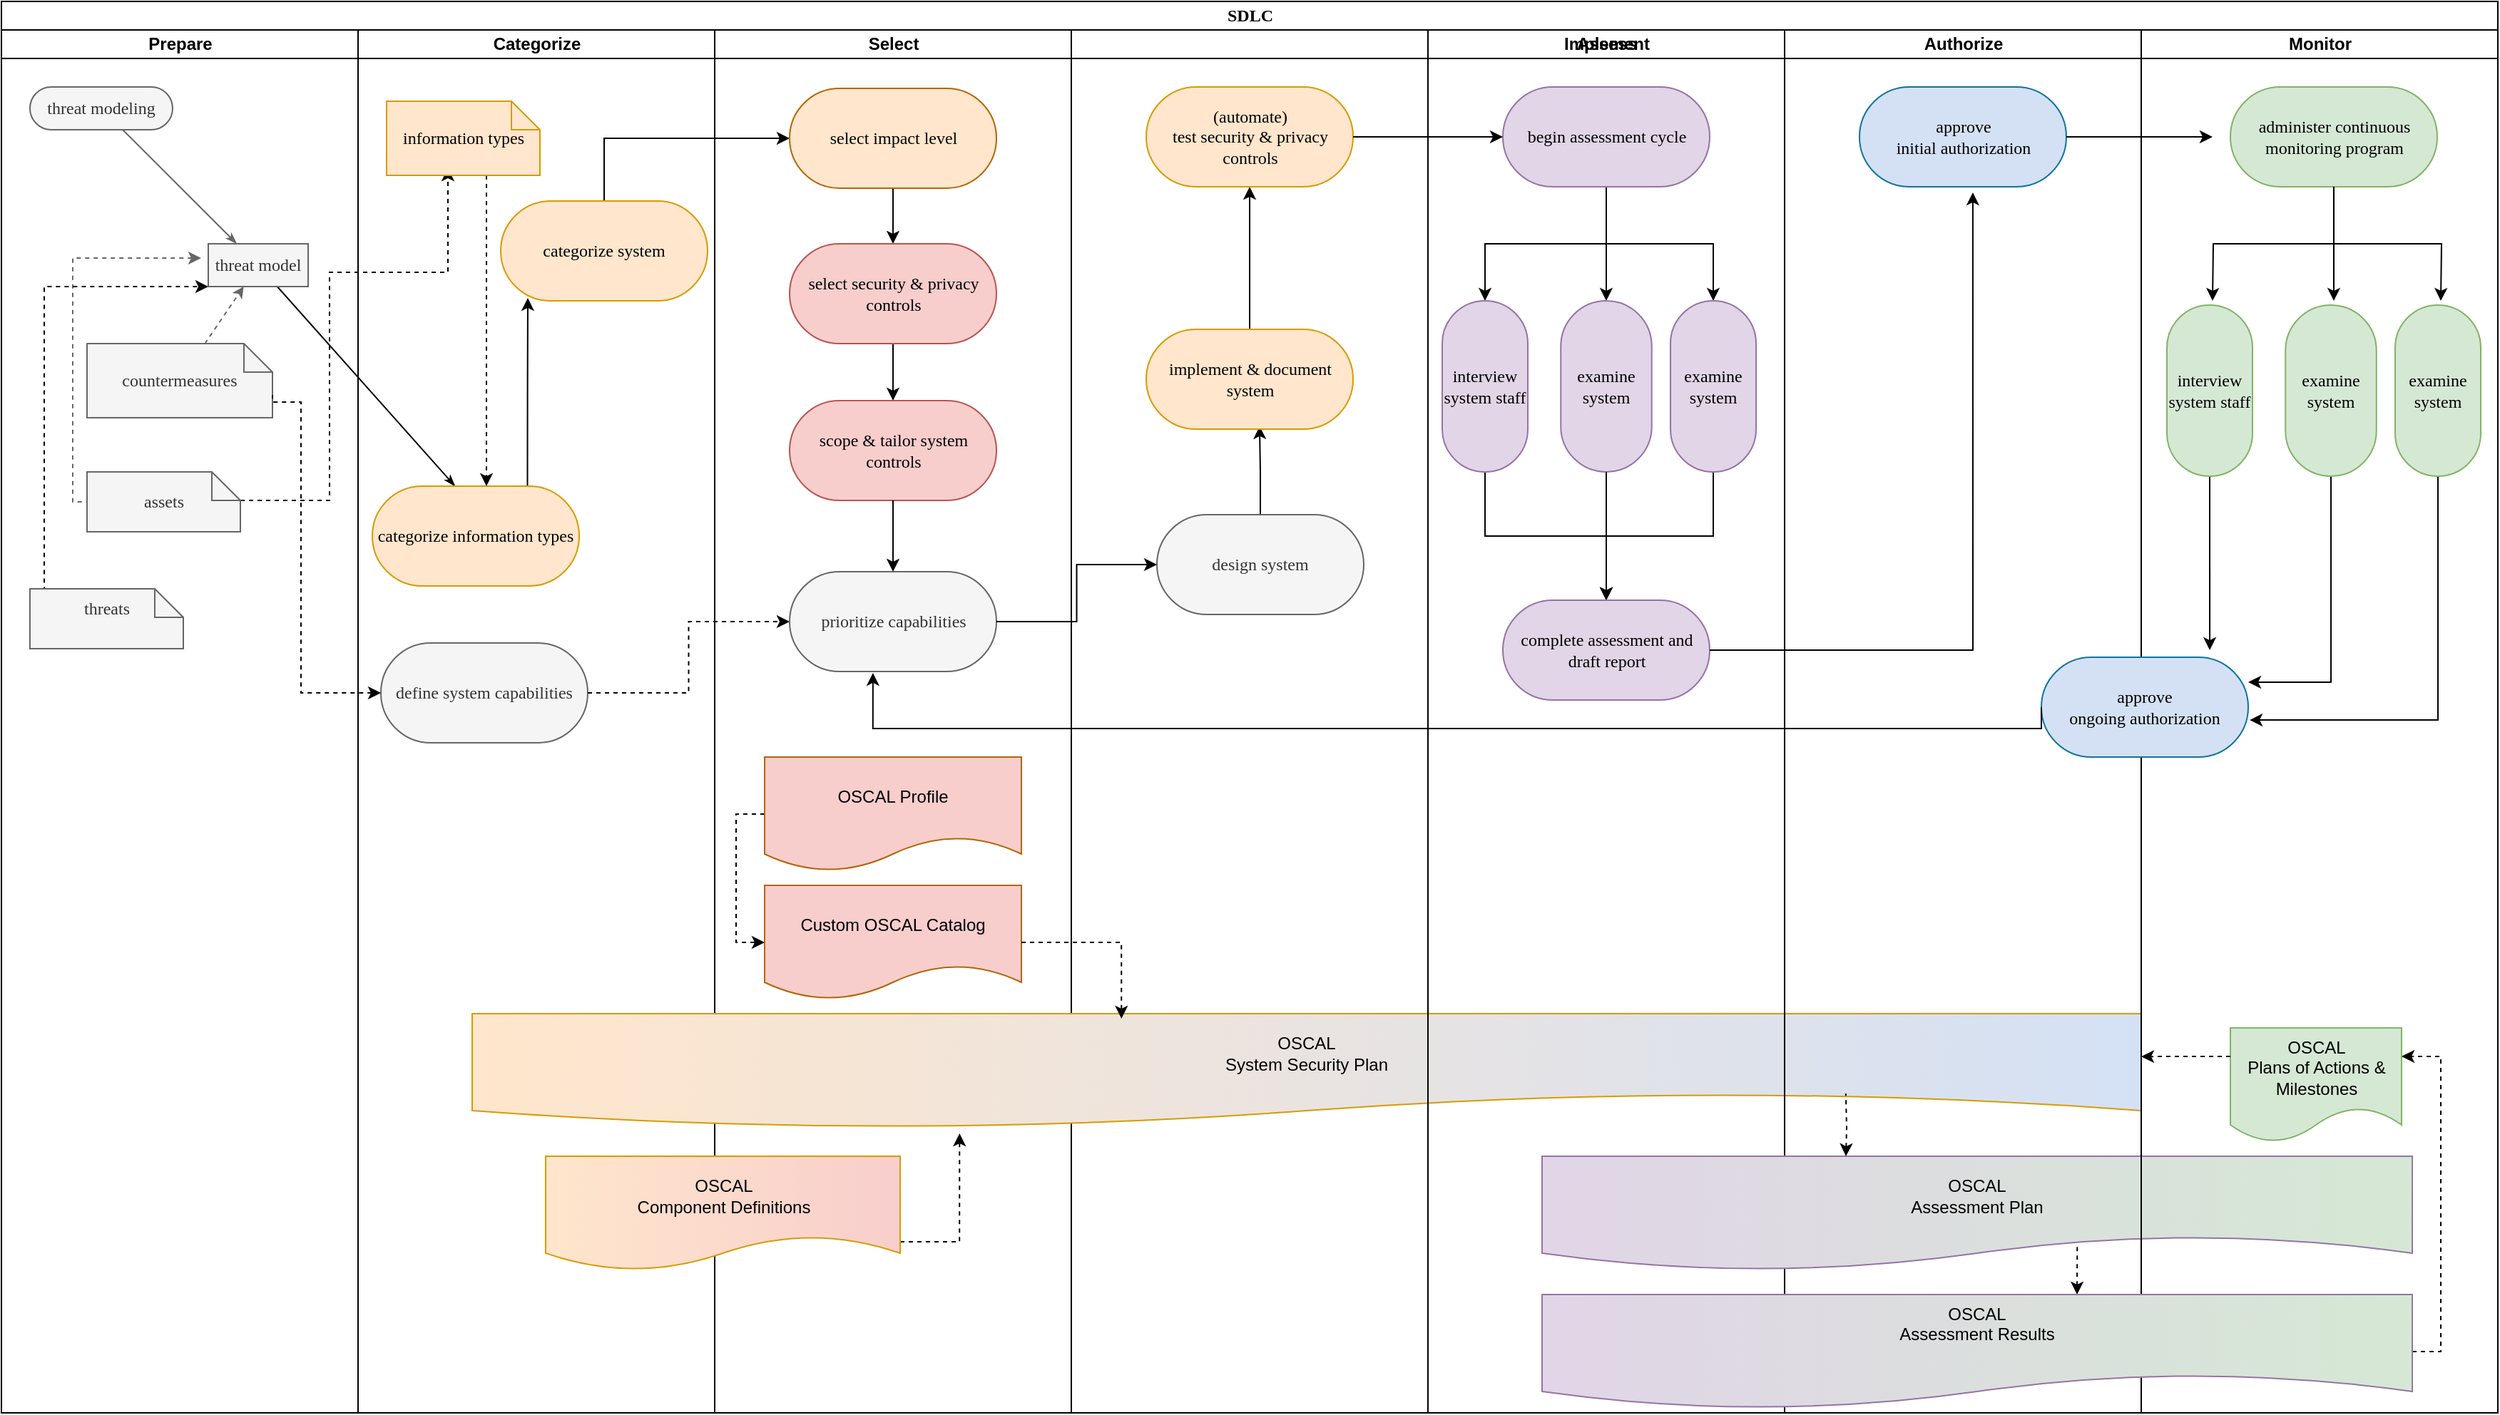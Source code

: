 <mxfile version="16.5.6" type="github">
  <diagram name="Page-1" id="0783ab3e-0a74-02c8-0abd-f7b4e66b4bec">
    <mxGraphModel dx="986" dy="498" grid="1" gridSize="10" guides="1" tooltips="1" connect="1" arrows="1" fold="1" page="1" pageScale="1" pageWidth="850" pageHeight="1100" background="none" math="0" shadow="0">
      <root>
        <mxCell id="0" />
        <mxCell id="1" parent="0" />
        <mxCell id="1c1d494c118603dd-1" value="SDLC" style="swimlane;html=1;childLayout=stackLayout;startSize=20;rounded=0;shadow=0;comic=0;labelBackgroundColor=none;strokeWidth=1;fontFamily=Verdana;fontSize=12;align=center;fillColor=none;direction=east;" parent="1" vertex="1">
          <mxGeometry x="40" y="20" width="1750" height="990" as="geometry" />
        </mxCell>
        <mxCell id="1c1d494c118603dd-35" style="edgeStyle=none;rounded=0;html=1;labelBackgroundColor=none;startArrow=none;startFill=0;startSize=5;endArrow=classicThin;endFill=1;endSize=5;jettySize=auto;orthogonalLoop=1;strokeWidth=1;fontFamily=Verdana;fontSize=12;entryX=0.4;entryY=0;entryDx=0;entryDy=0;entryPerimeter=0;" parent="1c1d494c118603dd-1" source="1c1d494c118603dd-10" target="jGLkCVWI29NbfTgAQsgJ-3" edge="1">
          <mxGeometry relative="1" as="geometry">
            <mxPoint x="310" y="310" as="targetPoint" />
          </mxGeometry>
        </mxCell>
        <mxCell id="jGLkCVWI29NbfTgAQsgJ-5" style="edgeStyle=orthogonalEdgeStyle;rounded=0;orthogonalLoop=1;jettySize=auto;html=1;exitX=0;exitY=0;exitDx=107.5;exitDy=20;exitPerimeter=0;entryX=0.4;entryY=0.905;entryDx=0;entryDy=0;entryPerimeter=0;dashed=1;" parent="1c1d494c118603dd-1" source="jGLkCVWI29NbfTgAQsgJ-1" target="jGLkCVWI29NbfTgAQsgJ-4" edge="1">
          <mxGeometry relative="1" as="geometry">
            <Array as="points">
              <mxPoint x="230" y="350" />
              <mxPoint x="230" y="190" />
              <mxPoint x="313" y="190" />
            </Array>
          </mxGeometry>
        </mxCell>
        <mxCell id="jGLkCVWI29NbfTgAQsgJ-15" style="edgeStyle=orthogonalEdgeStyle;rounded=0;orthogonalLoop=1;jettySize=auto;html=1;exitX=0.5;exitY=0;exitDx=0;exitDy=0;entryX=0;entryY=0.5;entryDx=0;entryDy=0;startArrow=none;startFill=0;endArrow=classic;endFill=1;" parent="1c1d494c118603dd-1" source="jGLkCVWI29NbfTgAQsgJ-10" target="jGLkCVWI29NbfTgAQsgJ-14" edge="1">
          <mxGeometry relative="1" as="geometry" />
        </mxCell>
        <mxCell id="1c1d494c118603dd-2" value="Prepare" style="swimlane;html=1;startSize=20;fillColor=none;labelBackgroundColor=default;" parent="1c1d494c118603dd-1" vertex="1">
          <mxGeometry y="20" width="250" height="970" as="geometry" />
        </mxCell>
        <mxCell id="1c1d494c118603dd-34" style="edgeStyle=none;rounded=0;html=1;labelBackgroundColor=none;startArrow=none;startFill=0;startSize=5;endArrow=classicThin;endFill=1;endSize=5;jettySize=auto;orthogonalLoop=1;strokeWidth=1;fontFamily=Verdana;fontSize=12;fillColor=#f5f5f5;strokeColor=#666666;" parent="1c1d494c118603dd-2" source="1c1d494c118603dd-6" target="1c1d494c118603dd-10" edge="1">
          <mxGeometry relative="1" as="geometry" />
        </mxCell>
        <mxCell id="jGLkCVWI29NbfTgAQsgJ-2" style="edgeStyle=orthogonalEdgeStyle;rounded=0;orthogonalLoop=1;jettySize=auto;html=1;entryX=0;entryY=0.5;entryDx=0;entryDy=0;entryPerimeter=0;dashed=1;startArrow=classic;startFill=1;endArrow=none;endFill=0;fillColor=#f5f5f5;strokeColor=#666666;" parent="1c1d494c118603dd-2" target="jGLkCVWI29NbfTgAQsgJ-1" edge="1">
          <mxGeometry relative="1" as="geometry">
            <mxPoint x="140" y="160" as="sourcePoint" />
            <Array as="points">
              <mxPoint x="50" y="160" />
              <mxPoint x="50" y="331" />
            </Array>
          </mxGeometry>
        </mxCell>
        <mxCell id="1c1d494c118603dd-6" value="threat modeling" style="rounded=1;whiteSpace=wrap;html=1;shadow=0;comic=0;labelBackgroundColor=none;strokeWidth=1;fontFamily=Verdana;fontSize=12;align=center;arcSize=50;fillColor=#f5f5f5;fontColor=#333333;strokeColor=#666666;" parent="1c1d494c118603dd-2" vertex="1">
          <mxGeometry x="20" y="40" width="100" height="30" as="geometry" />
        </mxCell>
        <mxCell id="1c1d494c118603dd-10" value="threat model" style="rounded=0;whiteSpace=wrap;html=1;shadow=0;comic=0;labelBackgroundColor=none;strokeWidth=1;fontFamily=Verdana;fontSize=12;align=center;arcSize=50;fillColor=#f5f5f5;fontColor=#333333;strokeColor=#666666;" parent="1c1d494c118603dd-2" vertex="1">
          <mxGeometry x="145" y="150" width="70" height="30" as="geometry" />
        </mxCell>
        <mxCell id="1c1d494c118603dd-47" style="edgeStyle=none;rounded=0;html=1;dashed=1;labelBackgroundColor=none;startArrow=none;startFill=0;startSize=5;endArrow=classic;endFill=1;endSize=5;jettySize=auto;orthogonalLoop=1;strokeWidth=1;fontFamily=Verdana;fontSize=12;fillColor=#f5f5f5;strokeColor=#666666;" parent="1c1d494c118603dd-2" source="1c1d494c118603dd-21" target="1c1d494c118603dd-10" edge="1">
          <mxGeometry relative="1" as="geometry" />
        </mxCell>
        <mxCell id="1c1d494c118603dd-21" value="countermeasures" style="shape=note;whiteSpace=wrap;html=1;rounded=0;shadow=0;comic=0;labelBackgroundColor=none;strokeWidth=1;fontFamily=Verdana;fontSize=12;align=center;size=20;fillColor=#f5f5f5;fontColor=#333333;strokeColor=#666666;" parent="1c1d494c118603dd-2" vertex="1">
          <mxGeometry x="60" y="220" width="130" height="52" as="geometry" />
        </mxCell>
        <mxCell id="jGLkCVWI29NbfTgAQsgJ-123" style="edgeStyle=orthogonalEdgeStyle;rounded=0;orthogonalLoop=1;jettySize=auto;html=1;exitX=0;exitY=0;exitDx=43.75;exitDy=0;exitPerimeter=0;entryX=0;entryY=1;entryDx=0;entryDy=0;startArrow=none;startFill=0;endArrow=classic;endFill=1;dashed=1;" parent="1c1d494c118603dd-2" source="kagWY_kP_bPSUyUD9OyW-99" target="1c1d494c118603dd-10" edge="1">
          <mxGeometry relative="1" as="geometry">
            <Array as="points">
              <mxPoint x="64" y="400" />
              <mxPoint x="30" y="400" />
              <mxPoint x="30" y="180" />
            </Array>
          </mxGeometry>
        </mxCell>
        <mxCell id="kagWY_kP_bPSUyUD9OyW-99" value="&lt;div&gt;threats&lt;/div&gt;&lt;div&gt;&lt;br&gt;&lt;/div&gt;" style="shape=note;whiteSpace=wrap;html=1;rounded=0;shadow=0;comic=0;labelBackgroundColor=none;strokeWidth=1;fontFamily=Verdana;fontSize=12;align=center;size=20;fillColor=#f5f5f5;fontColor=#333333;strokeColor=#666666;" parent="1c1d494c118603dd-2" vertex="1">
          <mxGeometry x="20" y="392" width="107.5" height="42" as="geometry" />
        </mxCell>
        <mxCell id="jGLkCVWI29NbfTgAQsgJ-1" value="assets" style="shape=note;whiteSpace=wrap;html=1;rounded=0;shadow=0;comic=0;labelBackgroundColor=none;strokeWidth=1;fontFamily=Verdana;fontSize=12;align=center;size=20;fillColor=#f5f5f5;fontColor=#333333;strokeColor=#666666;" parent="1c1d494c118603dd-2" vertex="1">
          <mxGeometry x="60" y="310" width="107.5" height="42" as="geometry" />
        </mxCell>
        <mxCell id="1c1d494c118603dd-3" value="Categorize" style="swimlane;html=1;startSize=20;fillColor=none;" parent="1c1d494c118603dd-1" vertex="1">
          <mxGeometry x="250" y="20" width="250" height="970" as="geometry" />
        </mxCell>
        <mxCell id="jGLkCVWI29NbfTgAQsgJ-11" style="edgeStyle=orthogonalEdgeStyle;rounded=0;orthogonalLoop=1;jettySize=auto;html=1;exitX=0.75;exitY=0;exitDx=0;exitDy=0;entryX=0.131;entryY=0.971;entryDx=0;entryDy=0;entryPerimeter=0;" parent="1c1d494c118603dd-3" source="jGLkCVWI29NbfTgAQsgJ-3" target="jGLkCVWI29NbfTgAQsgJ-10" edge="1">
          <mxGeometry relative="1" as="geometry" />
        </mxCell>
        <mxCell id="jGLkCVWI29NbfTgAQsgJ-3" value="categorize information types" style="rounded=1;whiteSpace=wrap;html=1;shadow=0;comic=0;labelBackgroundColor=none;strokeWidth=1;fontFamily=Verdana;fontSize=12;align=center;arcSize=50;fillColor=#FFE6CC;strokeColor=#d79b00;" parent="1c1d494c118603dd-3" vertex="1">
          <mxGeometry x="10" y="320" width="145" height="70" as="geometry" />
        </mxCell>
        <mxCell id="jGLkCVWI29NbfTgAQsgJ-9" style="edgeStyle=orthogonalEdgeStyle;rounded=0;orthogonalLoop=1;jettySize=auto;html=1;dashed=1;" parent="1c1d494c118603dd-3" source="jGLkCVWI29NbfTgAQsgJ-4" edge="1">
          <mxGeometry relative="1" as="geometry">
            <mxPoint x="90" y="320" as="targetPoint" />
            <Array as="points">
              <mxPoint x="90" y="200" />
              <mxPoint x="90" y="200" />
            </Array>
          </mxGeometry>
        </mxCell>
        <mxCell id="jGLkCVWI29NbfTgAQsgJ-4" value="information types" style="shape=note;whiteSpace=wrap;html=1;rounded=0;shadow=0;comic=0;labelBackgroundColor=none;strokeWidth=1;fontFamily=Verdana;fontSize=12;align=center;size=20;fillColor=#FFE6CC;strokeColor=#d79b00;" parent="1c1d494c118603dd-3" vertex="1">
          <mxGeometry x="20" y="50" width="107.5" height="52" as="geometry" />
        </mxCell>
        <mxCell id="jGLkCVWI29NbfTgAQsgJ-10" value="categorize system" style="rounded=1;whiteSpace=wrap;html=1;shadow=0;comic=0;labelBackgroundColor=none;strokeWidth=1;fontFamily=Verdana;fontSize=12;align=center;arcSize=50;fillColor=#FFE6CC;strokeColor=#d79b00;" parent="1c1d494c118603dd-3" vertex="1">
          <mxGeometry x="100" y="120" width="145" height="70" as="geometry" />
        </mxCell>
        <mxCell id="jGLkCVWI29NbfTgAQsgJ-30" value="define system capabilities" style="rounded=1;whiteSpace=wrap;html=1;shadow=0;comic=0;labelBackgroundColor=none;strokeWidth=1;fontFamily=Verdana;fontSize=12;align=center;arcSize=50;fillColor=#f5f5f5;fontColor=#333333;strokeColor=#666666;" parent="1c1d494c118603dd-3" vertex="1">
          <mxGeometry x="16" y="430" width="145" height="70" as="geometry" />
        </mxCell>
        <mxCell id="jGLkCVWI29NbfTgAQsgJ-55" style="edgeStyle=orthogonalEdgeStyle;rounded=0;orthogonalLoop=1;jettySize=auto;html=1;exitX=1;exitY=0.5;exitDx=0;exitDy=0;entryX=0;entryY=0.5;entryDx=0;entryDy=0;startArrow=none;startFill=0;endArrow=classic;endFill=1;dashed=1;" parent="1c1d494c118603dd-1" source="jGLkCVWI29NbfTgAQsgJ-30" target="jGLkCVWI29NbfTgAQsgJ-52" edge="1">
          <mxGeometry relative="1" as="geometry" />
        </mxCell>
        <mxCell id="jGLkCVWI29NbfTgAQsgJ-31" style="edgeStyle=orthogonalEdgeStyle;rounded=0;orthogonalLoop=1;jettySize=auto;html=1;exitX=0;exitY=0.5;exitDx=0;exitDy=0;entryX=0;entryY=0;entryDx=130;entryDy=36;startArrow=classic;startFill=1;endArrow=none;endFill=0;dashed=1;entryPerimeter=0;" parent="1c1d494c118603dd-1" source="jGLkCVWI29NbfTgAQsgJ-30" target="1c1d494c118603dd-21" edge="1">
          <mxGeometry relative="1" as="geometry">
            <Array as="points">
              <mxPoint x="210" y="485" />
              <mxPoint x="210" y="281" />
              <mxPoint x="190" y="281" />
            </Array>
          </mxGeometry>
        </mxCell>
        <mxCell id="1c1d494c118603dd-4" value="Select" style="swimlane;html=1;startSize=20;fillColor=none;" parent="1c1d494c118603dd-1" vertex="1">
          <mxGeometry x="500" y="20" width="250" height="970" as="geometry" />
        </mxCell>
        <mxCell id="jGLkCVWI29NbfTgAQsgJ-17" style="edgeStyle=orthogonalEdgeStyle;rounded=0;orthogonalLoop=1;jettySize=auto;html=1;entryX=0.5;entryY=0;entryDx=0;entryDy=0;startArrow=none;startFill=0;endArrow=classic;endFill=1;" parent="1c1d494c118603dd-4" source="jGLkCVWI29NbfTgAQsgJ-14" target="jGLkCVWI29NbfTgAQsgJ-16" edge="1">
          <mxGeometry relative="1" as="geometry" />
        </mxCell>
        <mxCell id="jGLkCVWI29NbfTgAQsgJ-14" value="select impact level" style="rounded=1;whiteSpace=wrap;html=1;shadow=0;comic=0;labelBackgroundColor=none;strokeWidth=1;fontFamily=Verdana;fontSize=12;align=center;arcSize=50;fillColor=#FFE6CC;strokeColor=#b46504;" parent="1c1d494c118603dd-4" vertex="1">
          <mxGeometry x="52.5" y="41" width="145" height="70" as="geometry" />
        </mxCell>
        <mxCell id="jGLkCVWI29NbfTgAQsgJ-56" style="edgeStyle=orthogonalEdgeStyle;rounded=0;orthogonalLoop=1;jettySize=auto;html=1;exitX=0.5;exitY=1;exitDx=0;exitDy=0;entryX=0.5;entryY=0;entryDx=0;entryDy=0;startArrow=none;startFill=0;endArrow=classic;endFill=1;" parent="1c1d494c118603dd-4" source="jGLkCVWI29NbfTgAQsgJ-16" target="jGLkCVWI29NbfTgAQsgJ-51" edge="1">
          <mxGeometry relative="1" as="geometry" />
        </mxCell>
        <mxCell id="jGLkCVWI29NbfTgAQsgJ-16" value="select security &amp;amp; privacy controls" style="rounded=1;whiteSpace=wrap;html=1;shadow=0;comic=0;labelBackgroundColor=none;strokeWidth=1;fontFamily=Verdana;fontSize=12;align=center;arcSize=50;fillColor=#f8cecc;strokeColor=#b85450;" parent="1c1d494c118603dd-4" vertex="1">
          <mxGeometry x="52.5" y="150" width="145" height="70" as="geometry" />
        </mxCell>
        <mxCell id="jGLkCVWI29NbfTgAQsgJ-51" value="scope &amp;amp; tailor system controls" style="rounded=1;whiteSpace=wrap;html=1;shadow=0;comic=0;labelBackgroundColor=none;strokeWidth=1;fontFamily=Verdana;fontSize=12;align=center;arcSize=50;fillColor=#f8cecc;strokeColor=#b85450;" parent="1c1d494c118603dd-4" vertex="1">
          <mxGeometry x="52.5" y="260" width="145" height="70" as="geometry" />
        </mxCell>
        <mxCell id="jGLkCVWI29NbfTgAQsgJ-52" value="prioritize capabilities" style="rounded=1;whiteSpace=wrap;html=1;shadow=0;comic=0;labelBackgroundColor=none;strokeWidth=1;fontFamily=Verdana;fontSize=12;align=center;arcSize=50;fillColor=#f5f5f5;fontColor=#333333;strokeColor=#666666;" parent="1c1d494c118603dd-4" vertex="1">
          <mxGeometry x="52.5" y="380" width="145" height="70" as="geometry" />
        </mxCell>
        <mxCell id="jGLkCVWI29NbfTgAQsgJ-57" style="edgeStyle=orthogonalEdgeStyle;rounded=0;orthogonalLoop=1;jettySize=auto;html=1;startArrow=none;startFill=0;endArrow=classic;endFill=1;entryX=0.5;entryY=0;entryDx=0;entryDy=0;" parent="1c1d494c118603dd-4" source="jGLkCVWI29NbfTgAQsgJ-51" target="jGLkCVWI29NbfTgAQsgJ-52" edge="1">
          <mxGeometry relative="1" as="geometry">
            <mxPoint x="125" y="420" as="targetPoint" />
          </mxGeometry>
        </mxCell>
        <mxCell id="DRPRnmacGMGVBMYG5AFf-6" style="edgeStyle=orthogonalEdgeStyle;rounded=0;orthogonalLoop=1;jettySize=auto;html=1;exitX=0;exitY=0.5;exitDx=0;exitDy=0;entryX=0;entryY=0.5;entryDx=0;entryDy=0;dashed=1;startArrow=none;startFill=0;endArrow=classic;endFill=1;" edge="1" parent="1c1d494c118603dd-4" source="jGLkCVWI29NbfTgAQsgJ-34" target="-I-ueBFiIiKekDUDnQmG-21">
          <mxGeometry relative="1" as="geometry" />
        </mxCell>
        <mxCell id="jGLkCVWI29NbfTgAQsgJ-34" value="OSCAL Profile" style="shape=document;whiteSpace=wrap;html=1;boundedLbl=1;fillColor=#F8CECC;strokeColor=#b46504;gradientColor=none;gradientDirection=east;" parent="1c1d494c118603dd-4" vertex="1">
          <mxGeometry x="35" y="510" width="180" height="80" as="geometry" />
        </mxCell>
        <mxCell id="-I-ueBFiIiKekDUDnQmG-21" value="Custom OSCAL Catalog" style="shape=document;whiteSpace=wrap;html=1;boundedLbl=1;fillColor=#F8CECC;strokeColor=#b46504;gradientColor=none;gradientDirection=east;" parent="1c1d494c118603dd-4" vertex="1">
          <mxGeometry x="35" y="600" width="180" height="80" as="geometry" />
        </mxCell>
        <mxCell id="kagWY_kP_bPSUyUD9OyW-2" value="Implement" style="swimlane;html=1;startSize=20;fillColor=none;" parent="1" vertex="1">
          <mxGeometry x="790" y="40" width="750" height="970" as="geometry" />
        </mxCell>
        <mxCell id="jGLkCVWI29NbfTgAQsgJ-72" style="edgeStyle=orthogonalEdgeStyle;rounded=0;orthogonalLoop=1;jettySize=auto;html=1;entryX=0.548;entryY=0.971;entryDx=0;entryDy=0;entryPerimeter=0;startArrow=none;startFill=0;endArrow=classic;endFill=1;" parent="kagWY_kP_bPSUyUD9OyW-2" source="jGLkCVWI29NbfTgAQsgJ-67" target="jGLkCVWI29NbfTgAQsgJ-69" edge="1">
          <mxGeometry relative="1" as="geometry" />
        </mxCell>
        <mxCell id="jGLkCVWI29NbfTgAQsgJ-67" value="&lt;div&gt;design system&lt;/div&gt;" style="rounded=1;whiteSpace=wrap;html=1;shadow=0;comic=0;labelBackgroundColor=none;strokeWidth=1;fontFamily=Verdana;fontSize=12;align=center;arcSize=50;fillColor=#f5f5f5;fontColor=#333333;strokeColor=#666666;" parent="kagWY_kP_bPSUyUD9OyW-2" vertex="1">
          <mxGeometry x="60" y="340" width="145" height="70" as="geometry" />
        </mxCell>
        <mxCell id="jGLkCVWI29NbfTgAQsgJ-73" style="edgeStyle=orthogonalEdgeStyle;rounded=0;orthogonalLoop=1;jettySize=auto;html=1;startArrow=none;startFill=0;endArrow=classic;endFill=1;" parent="kagWY_kP_bPSUyUD9OyW-2" source="jGLkCVWI29NbfTgAQsgJ-69" target="jGLkCVWI29NbfTgAQsgJ-70" edge="1">
          <mxGeometry relative="1" as="geometry" />
        </mxCell>
        <mxCell id="jGLkCVWI29NbfTgAQsgJ-69" value="implement &amp;amp; document system" style="rounded=1;whiteSpace=wrap;html=1;shadow=0;comic=0;labelBackgroundColor=none;strokeWidth=1;fontFamily=Verdana;fontSize=12;align=center;arcSize=50;fillColor=#FFE6CC;strokeColor=#d79b00;" parent="kagWY_kP_bPSUyUD9OyW-2" vertex="1">
          <mxGeometry x="52.5" y="210" width="145" height="70" as="geometry" />
        </mxCell>
        <mxCell id="jGLkCVWI29NbfTgAQsgJ-70" value="&lt;div&gt;(automate)&lt;/div&gt;&lt;div&gt;test security &amp;amp; privacy controls&lt;/div&gt;" style="rounded=1;whiteSpace=wrap;html=1;shadow=0;comic=0;labelBackgroundColor=none;strokeWidth=1;fontFamily=Verdana;fontSize=12;align=center;arcSize=50;fillColor=#FFE6CC;strokeColor=#d79b00;" parent="kagWY_kP_bPSUyUD9OyW-2" vertex="1">
          <mxGeometry x="52.5" y="40" width="145" height="70" as="geometry" />
        </mxCell>
        <mxCell id="jGLkCVWI29NbfTgAQsgJ-33" value="&lt;div&gt;OSCAL&lt;br&gt;&lt;/div&gt;&lt;div&gt;System Security Plan&lt;/div&gt;" style="shape=document;whiteSpace=wrap;html=1;boundedLbl=1;fillColor=#FFE6CC;strokeColor=#d79b00;gradientColor=#D4E1F5;gradientDirection=east;" parent="kagWY_kP_bPSUyUD9OyW-2" vertex="1">
          <mxGeometry x="-420" y="690" width="1170" height="80" as="geometry" />
        </mxCell>
        <mxCell id="kagWY_kP_bPSUyUD9OyW-31" value="Assess" style="swimlane;html=1;startSize=20;fillColor=none;" parent="1" vertex="1">
          <mxGeometry x="1040" y="40" width="250" height="970" as="geometry" />
        </mxCell>
        <mxCell id="kagWY_kP_bPSUyUD9OyW-32" style="edgeStyle=orthogonalEdgeStyle;rounded=0;html=1;labelBackgroundColor=none;startArrow=none;startFill=0;startSize=5;endArrow=classicThin;endFill=1;endSize=5;jettySize=auto;orthogonalLoop=1;strokeWidth=1;fontFamily=Verdana;fontSize=12" parent="kagWY_kP_bPSUyUD9OyW-31" edge="1">
          <mxGeometry relative="1" as="geometry">
            <mxPoint x="100" y="110" as="targetPoint" />
          </mxGeometry>
        </mxCell>
        <mxCell id="jGLkCVWI29NbfTgAQsgJ-88" style="edgeStyle=orthogonalEdgeStyle;rounded=0;orthogonalLoop=1;jettySize=auto;html=1;exitX=0.5;exitY=1;exitDx=0;exitDy=0;entryX=0.5;entryY=0;entryDx=0;entryDy=0;startArrow=none;startFill=0;endArrow=classic;endFill=1;" parent="kagWY_kP_bPSUyUD9OyW-31" source="jGLkCVWI29NbfTgAQsgJ-82" target="jGLkCVWI29NbfTgAQsgJ-84" edge="1">
          <mxGeometry relative="1" as="geometry" />
        </mxCell>
        <mxCell id="jGLkCVWI29NbfTgAQsgJ-89" style="edgeStyle=orthogonalEdgeStyle;rounded=0;orthogonalLoop=1;jettySize=auto;html=1;exitX=0.5;exitY=1;exitDx=0;exitDy=0;entryX=0.5;entryY=0;entryDx=0;entryDy=0;startArrow=none;startFill=0;endArrow=classic;endFill=1;" parent="kagWY_kP_bPSUyUD9OyW-31" source="jGLkCVWI29NbfTgAQsgJ-82" target="jGLkCVWI29NbfTgAQsgJ-85" edge="1">
          <mxGeometry relative="1" as="geometry" />
        </mxCell>
        <mxCell id="jGLkCVWI29NbfTgAQsgJ-90" style="edgeStyle=orthogonalEdgeStyle;rounded=0;orthogonalLoop=1;jettySize=auto;html=1;exitX=0.5;exitY=1;exitDx=0;exitDy=0;entryX=0.5;entryY=0;entryDx=0;entryDy=0;startArrow=none;startFill=0;endArrow=classic;endFill=1;" parent="kagWY_kP_bPSUyUD9OyW-31" source="jGLkCVWI29NbfTgAQsgJ-82" target="jGLkCVWI29NbfTgAQsgJ-86" edge="1">
          <mxGeometry relative="1" as="geometry" />
        </mxCell>
        <mxCell id="jGLkCVWI29NbfTgAQsgJ-82" value="begin assessment cycle" style="rounded=1;whiteSpace=wrap;html=1;shadow=0;comic=0;labelBackgroundColor=none;strokeWidth=1;fontFamily=Verdana;fontSize=12;align=center;arcSize=50;fillColor=#e1d5e7;strokeColor=#9673a6;" parent="kagWY_kP_bPSUyUD9OyW-31" vertex="1">
          <mxGeometry x="52.5" y="40" width="145" height="70" as="geometry" />
        </mxCell>
        <mxCell id="jGLkCVWI29NbfTgAQsgJ-91" style="edgeStyle=orthogonalEdgeStyle;rounded=0;orthogonalLoop=1;jettySize=auto;html=1;exitX=0.5;exitY=1;exitDx=0;exitDy=0;entryX=0.5;entryY=0;entryDx=0;entryDy=0;startArrow=none;startFill=0;endArrow=classic;endFill=1;" parent="kagWY_kP_bPSUyUD9OyW-31" source="jGLkCVWI29NbfTgAQsgJ-84" target="jGLkCVWI29NbfTgAQsgJ-87" edge="1">
          <mxGeometry relative="1" as="geometry" />
        </mxCell>
        <mxCell id="jGLkCVWI29NbfTgAQsgJ-84" value="interview system staff" style="rounded=1;whiteSpace=wrap;html=1;shadow=0;comic=0;labelBackgroundColor=none;strokeWidth=1;fontFamily=Verdana;fontSize=12;align=center;arcSize=50;fillColor=#e1d5e7;strokeColor=#9673a6;" parent="kagWY_kP_bPSUyUD9OyW-31" vertex="1">
          <mxGeometry x="10" y="190" width="60" height="120" as="geometry" />
        </mxCell>
        <mxCell id="jGLkCVWI29NbfTgAQsgJ-85" value="examine system" style="rounded=1;whiteSpace=wrap;html=1;shadow=0;comic=0;labelBackgroundColor=none;strokeWidth=1;fontFamily=Verdana;fontSize=12;align=center;arcSize=50;fillColor=#e1d5e7;strokeColor=#9673a6;" parent="kagWY_kP_bPSUyUD9OyW-31" vertex="1">
          <mxGeometry x="93.12" y="190" width="63.75" height="120" as="geometry" />
        </mxCell>
        <mxCell id="jGLkCVWI29NbfTgAQsgJ-93" style="edgeStyle=orthogonalEdgeStyle;rounded=0;orthogonalLoop=1;jettySize=auto;html=1;exitX=0.5;exitY=1;exitDx=0;exitDy=0;entryX=0.5;entryY=0;entryDx=0;entryDy=0;startArrow=none;startFill=0;endArrow=classic;endFill=1;" parent="kagWY_kP_bPSUyUD9OyW-31" source="jGLkCVWI29NbfTgAQsgJ-86" target="jGLkCVWI29NbfTgAQsgJ-87" edge="1">
          <mxGeometry relative="1" as="geometry" />
        </mxCell>
        <mxCell id="jGLkCVWI29NbfTgAQsgJ-86" value="examine system" style="rounded=1;whiteSpace=wrap;html=1;shadow=0;comic=0;labelBackgroundColor=none;strokeWidth=1;fontFamily=Verdana;fontSize=12;align=center;arcSize=50;fillColor=#e1d5e7;strokeColor=#9673a6;" parent="kagWY_kP_bPSUyUD9OyW-31" vertex="1">
          <mxGeometry x="170" y="190" width="60" height="120" as="geometry" />
        </mxCell>
        <mxCell id="jGLkCVWI29NbfTgAQsgJ-87" value="complete assessment and draft report" style="rounded=1;whiteSpace=wrap;html=1;shadow=0;comic=0;labelBackgroundColor=none;strokeWidth=1;fontFamily=Verdana;fontSize=12;align=center;arcSize=50;fillColor=#e1d5e7;strokeColor=#9673a6;" parent="kagWY_kP_bPSUyUD9OyW-31" vertex="1">
          <mxGeometry x="52.5" y="400" width="145" height="70" as="geometry" />
        </mxCell>
        <mxCell id="jGLkCVWI29NbfTgAQsgJ-92" style="edgeStyle=orthogonalEdgeStyle;rounded=0;orthogonalLoop=1;jettySize=auto;html=1;exitX=0.5;exitY=1;exitDx=0;exitDy=0;startArrow=none;startFill=0;endArrow=classic;endFill=1;entryX=0.5;entryY=0;entryDx=0;entryDy=0;" parent="kagWY_kP_bPSUyUD9OyW-31" source="jGLkCVWI29NbfTgAQsgJ-85" target="jGLkCVWI29NbfTgAQsgJ-87" edge="1">
          <mxGeometry relative="1" as="geometry">
            <mxPoint x="125" y="420" as="targetPoint" />
          </mxGeometry>
        </mxCell>
        <mxCell id="kagWY_kP_bPSUyUD9OyW-60" value="Authorize" style="swimlane;html=1;startSize=20;fillColor=none;" parent="1" vertex="1">
          <mxGeometry x="1290" y="40" width="250" height="970" as="geometry" />
        </mxCell>
        <mxCell id="jGLkCVWI29NbfTgAQsgJ-74" value="&lt;div&gt;approve&lt;/div&gt;&lt;div&gt;initial authorization&lt;/div&gt;" style="rounded=1;whiteSpace=wrap;html=1;shadow=0;comic=0;labelBackgroundColor=none;strokeWidth=1;fontFamily=Verdana;fontSize=12;align=center;arcSize=50;fillColor=#D4E1F5;strokeColor=#10739e;" parent="kagWY_kP_bPSUyUD9OyW-60" vertex="1">
          <mxGeometry x="52.5" y="40" width="145" height="70" as="geometry" />
        </mxCell>
        <mxCell id="jGLkCVWI29NbfTgAQsgJ-47" value="&lt;div&gt;OSCAL&lt;br&gt;Assessment Plan&lt;/div&gt;" style="shape=document;whiteSpace=wrap;html=1;boundedLbl=1;fillColor=#e1d5e7;strokeColor=#9673a6;gradientColor=#D5E8D4;gradientDirection=east;" parent="kagWY_kP_bPSUyUD9OyW-60" vertex="1">
          <mxGeometry x="-170" y="790" width="610" height="80" as="geometry" />
        </mxCell>
        <mxCell id="jGLkCVWI29NbfTgAQsgJ-68" style="edgeStyle=orthogonalEdgeStyle;rounded=0;orthogonalLoop=1;jettySize=auto;html=1;exitX=1;exitY=0.5;exitDx=0;exitDy=0;startArrow=none;startFill=0;endArrow=classic;endFill=1;" parent="1" source="jGLkCVWI29NbfTgAQsgJ-52" target="jGLkCVWI29NbfTgAQsgJ-67" edge="1">
          <mxGeometry relative="1" as="geometry" />
        </mxCell>
        <mxCell id="jGLkCVWI29NbfTgAQsgJ-76" value="Monitor" style="swimlane;html=1;startSize=20;fillColor=none;" parent="1" vertex="1">
          <mxGeometry x="1540" y="40" width="250" height="970" as="geometry" />
        </mxCell>
        <mxCell id="jGLkCVWI29NbfTgAQsgJ-96" value="administer continuous monitoring program" style="rounded=1;whiteSpace=wrap;html=1;shadow=0;comic=0;labelBackgroundColor=none;strokeWidth=1;fontFamily=Verdana;fontSize=12;align=center;arcSize=50;fillColor=#d5e8d4;strokeColor=#82b366;" parent="jGLkCVWI29NbfTgAQsgJ-76" vertex="1">
          <mxGeometry x="62.5" y="40" width="145" height="70" as="geometry" />
        </mxCell>
        <mxCell id="jGLkCVWI29NbfTgAQsgJ-75" value="&lt;div&gt;approve&lt;/div&gt;&lt;div&gt;ongoing authorization&lt;/div&gt;" style="rounded=1;whiteSpace=wrap;html=1;shadow=0;comic=0;labelBackgroundColor=none;strokeWidth=1;fontFamily=Verdana;fontSize=12;align=center;arcSize=50;fillColor=#D4E1F5;strokeColor=#10739e;" parent="jGLkCVWI29NbfTgAQsgJ-76" vertex="1">
          <mxGeometry x="-70" y="440" width="145" height="70" as="geometry" />
        </mxCell>
        <mxCell id="jGLkCVWI29NbfTgAQsgJ-81" value="OSCAL&lt;br&gt;Plans of Actions &amp;amp; Milestones" style="shape=document;whiteSpace=wrap;html=1;boundedLbl=1;fillColor=#d5e8d4;strokeColor=#82b366;" parent="jGLkCVWI29NbfTgAQsgJ-76" vertex="1">
          <mxGeometry x="62.5" y="700" width="120" height="80" as="geometry" />
        </mxCell>
        <mxCell id="jGLkCVWI29NbfTgAQsgJ-94" style="edgeStyle=orthogonalEdgeStyle;rounded=0;orthogonalLoop=1;jettySize=auto;html=1;exitX=1;exitY=0.5;exitDx=0;exitDy=0;entryX=0.548;entryY=1.057;entryDx=0;entryDy=0;entryPerimeter=0;startArrow=none;startFill=0;endArrow=classic;endFill=1;" parent="1" source="jGLkCVWI29NbfTgAQsgJ-87" target="jGLkCVWI29NbfTgAQsgJ-74" edge="1">
          <mxGeometry relative="1" as="geometry" />
        </mxCell>
        <mxCell id="jGLkCVWI29NbfTgAQsgJ-95" style="edgeStyle=orthogonalEdgeStyle;rounded=0;orthogonalLoop=1;jettySize=auto;html=1;exitX=1;exitY=0.5;exitDx=0;exitDy=0;entryX=0;entryY=0.5;entryDx=0;entryDy=0;startArrow=none;startFill=0;endArrow=classic;endFill=1;" parent="1" source="jGLkCVWI29NbfTgAQsgJ-70" target="jGLkCVWI29NbfTgAQsgJ-82" edge="1">
          <mxGeometry relative="1" as="geometry" />
        </mxCell>
        <mxCell id="jGLkCVWI29NbfTgAQsgJ-117" style="edgeStyle=orthogonalEdgeStyle;rounded=0;orthogonalLoop=1;jettySize=auto;html=1;exitX=0.5;exitY=1;exitDx=0;exitDy=0;entryX=0.814;entryY=-0.071;entryDx=0;entryDy=0;entryPerimeter=0;startArrow=none;startFill=0;endArrow=classic;endFill=1;" parent="1" source="jGLkCVWI29NbfTgAQsgJ-98" target="jGLkCVWI29NbfTgAQsgJ-75" edge="1">
          <mxGeometry relative="1" as="geometry" />
        </mxCell>
        <mxCell id="jGLkCVWI29NbfTgAQsgJ-98" value="interview system staff" style="rounded=1;whiteSpace=wrap;html=1;shadow=0;comic=0;labelBackgroundColor=none;strokeWidth=1;fontFamily=Verdana;fontSize=12;align=center;arcSize=50;fillColor=#d5e8d4;strokeColor=#82b366;" parent="1" vertex="1">
          <mxGeometry x="1558" y="233" width="60" height="120" as="geometry" />
        </mxCell>
        <mxCell id="jGLkCVWI29NbfTgAQsgJ-119" style="edgeStyle=orthogonalEdgeStyle;rounded=0;orthogonalLoop=1;jettySize=auto;html=1;exitX=0.5;exitY=1;exitDx=0;exitDy=0;entryX=1;entryY=0.25;entryDx=0;entryDy=0;startArrow=none;startFill=0;endArrow=classic;endFill=1;" parent="1" source="jGLkCVWI29NbfTgAQsgJ-99" target="jGLkCVWI29NbfTgAQsgJ-75" edge="1">
          <mxGeometry relative="1" as="geometry" />
        </mxCell>
        <mxCell id="jGLkCVWI29NbfTgAQsgJ-99" value="examine system" style="rounded=1;whiteSpace=wrap;html=1;shadow=0;comic=0;labelBackgroundColor=none;strokeWidth=1;fontFamily=Verdana;fontSize=12;align=center;arcSize=50;fillColor=#d5e8d4;strokeColor=#82b366;" parent="1" vertex="1">
          <mxGeometry x="1641.12" y="233" width="63.75" height="120" as="geometry" />
        </mxCell>
        <mxCell id="jGLkCVWI29NbfTgAQsgJ-108" style="edgeStyle=orthogonalEdgeStyle;rounded=0;orthogonalLoop=1;jettySize=auto;html=1;exitX=0.5;exitY=1;exitDx=0;exitDy=0;entryX=1.007;entryY=0.629;entryDx=0;entryDy=0;startArrow=none;startFill=0;endArrow=classic;endFill=1;entryPerimeter=0;" parent="1" source="jGLkCVWI29NbfTgAQsgJ-100" target="jGLkCVWI29NbfTgAQsgJ-75" edge="1">
          <mxGeometry relative="1" as="geometry">
            <Array as="points">
              <mxPoint x="1748" y="524" />
            </Array>
          </mxGeometry>
        </mxCell>
        <mxCell id="jGLkCVWI29NbfTgAQsgJ-100" value="examine system" style="rounded=1;whiteSpace=wrap;html=1;shadow=0;comic=0;labelBackgroundColor=none;strokeWidth=1;fontFamily=Verdana;fontSize=12;align=center;arcSize=50;fillColor=#d5e8d4;strokeColor=#82b366;" parent="1" vertex="1">
          <mxGeometry x="1718" y="233" width="60" height="120" as="geometry" />
        </mxCell>
        <mxCell id="jGLkCVWI29NbfTgAQsgJ-101" style="edgeStyle=orthogonalEdgeStyle;rounded=0;orthogonalLoop=1;jettySize=auto;html=1;exitX=1;exitY=0.5;exitDx=0;exitDy=0;startArrow=none;startFill=0;endArrow=classic;endFill=1;" parent="1" source="jGLkCVWI29NbfTgAQsgJ-74" edge="1">
          <mxGeometry relative="1" as="geometry">
            <mxPoint x="1590" y="115" as="targetPoint" />
          </mxGeometry>
        </mxCell>
        <mxCell id="jGLkCVWI29NbfTgAQsgJ-105" style="edgeStyle=orthogonalEdgeStyle;rounded=0;orthogonalLoop=1;jettySize=auto;html=1;exitX=0.5;exitY=1;exitDx=0;exitDy=0;startArrow=none;startFill=0;endArrow=classic;endFill=1;" parent="1" source="jGLkCVWI29NbfTgAQsgJ-96" edge="1">
          <mxGeometry relative="1" as="geometry">
            <mxPoint x="1675" y="230" as="targetPoint" />
          </mxGeometry>
        </mxCell>
        <mxCell id="jGLkCVWI29NbfTgAQsgJ-106" style="edgeStyle=orthogonalEdgeStyle;rounded=0;orthogonalLoop=1;jettySize=auto;html=1;exitX=0.5;exitY=1;exitDx=0;exitDy=0;startArrow=none;startFill=0;endArrow=classic;endFill=1;" parent="1" source="jGLkCVWI29NbfTgAQsgJ-96" edge="1">
          <mxGeometry relative="1" as="geometry">
            <mxPoint x="1750" y="230" as="targetPoint" />
          </mxGeometry>
        </mxCell>
        <mxCell id="jGLkCVWI29NbfTgAQsgJ-107" style="edgeStyle=orthogonalEdgeStyle;rounded=0;orthogonalLoop=1;jettySize=auto;html=1;exitX=0.5;exitY=1;exitDx=0;exitDy=0;startArrow=none;startFill=0;endArrow=classic;endFill=1;" parent="1" source="jGLkCVWI29NbfTgAQsgJ-96" edge="1">
          <mxGeometry relative="1" as="geometry">
            <mxPoint x="1590" y="230" as="targetPoint" />
          </mxGeometry>
        </mxCell>
        <mxCell id="jGLkCVWI29NbfTgAQsgJ-118" style="edgeStyle=orthogonalEdgeStyle;rounded=0;orthogonalLoop=1;jettySize=auto;html=1;exitX=0;exitY=0.5;exitDx=0;exitDy=0;entryX=0.403;entryY=1.014;entryDx=0;entryDy=0;entryPerimeter=0;startArrow=none;startFill=0;endArrow=classic;endFill=1;" parent="1" source="jGLkCVWI29NbfTgAQsgJ-75" target="jGLkCVWI29NbfTgAQsgJ-52" edge="1">
          <mxGeometry relative="1" as="geometry">
            <Array as="points">
              <mxPoint x="1470" y="530" />
              <mxPoint x="651" y="530" />
            </Array>
          </mxGeometry>
        </mxCell>
        <mxCell id="DRPRnmacGMGVBMYG5AFf-9" style="edgeStyle=orthogonalEdgeStyle;rounded=0;orthogonalLoop=1;jettySize=auto;html=1;exitX=1;exitY=0.75;exitDx=0;exitDy=0;entryX=0.292;entryY=1.05;entryDx=0;entryDy=0;entryPerimeter=0;dashed=1;startArrow=none;startFill=0;endArrow=classic;endFill=1;" edge="1" parent="1" source="-I-ueBFiIiKekDUDnQmG-2" target="jGLkCVWI29NbfTgAQsgJ-33">
          <mxGeometry relative="1" as="geometry" />
        </mxCell>
        <mxCell id="-I-ueBFiIiKekDUDnQmG-2" value="&lt;div&gt;OSCAL&lt;/div&gt;&lt;div&gt;Component Definitions&lt;/div&gt;" style="shape=document;whiteSpace=wrap;html=1;boundedLbl=1;fillColor=#FFE6CC;strokeColor=#d79b00;gradientColor=#F8CECC;gradientDirection=east;" parent="1" vertex="1">
          <mxGeometry x="421.5" y="830" width="248.5" height="80" as="geometry" />
        </mxCell>
        <mxCell id="DRPRnmacGMGVBMYG5AFf-7" style="edgeStyle=orthogonalEdgeStyle;rounded=0;orthogonalLoop=1;jettySize=auto;html=1;exitX=1;exitY=0.5;exitDx=0;exitDy=0;entryX=0.389;entryY=0.043;entryDx=0;entryDy=0;entryPerimeter=0;dashed=1;startArrow=none;startFill=0;endArrow=classic;endFill=1;" edge="1" parent="1" source="-I-ueBFiIiKekDUDnQmG-21" target="jGLkCVWI29NbfTgAQsgJ-33">
          <mxGeometry relative="1" as="geometry" />
        </mxCell>
        <mxCell id="DRPRnmacGMGVBMYG5AFf-11" value="" style="edgeStyle=orthogonalEdgeStyle;rounded=0;orthogonalLoop=1;jettySize=auto;html=1;dashed=1;startArrow=classic;startFill=1;endArrow=none;endFill=0;entryX=0.823;entryY=0.7;entryDx=0;entryDy=0;entryPerimeter=0;" edge="1" parent="1" target="jGLkCVWI29NbfTgAQsgJ-33">
          <mxGeometry relative="1" as="geometry">
            <mxPoint x="1333" y="830" as="sourcePoint" />
            <mxPoint x="1040" y="810" as="targetPoint" />
          </mxGeometry>
        </mxCell>
        <mxCell id="DRPRnmacGMGVBMYG5AFf-30" style="edgeStyle=orthogonalEdgeStyle;rounded=0;orthogonalLoop=1;jettySize=auto;html=1;entryX=0.615;entryY=0.77;entryDx=0;entryDy=0;entryPerimeter=0;dashed=1;startArrow=classic;startFill=1;endArrow=none;endFill=0;" edge="1" parent="1" target="jGLkCVWI29NbfTgAQsgJ-47">
          <mxGeometry relative="1" as="geometry">
            <mxPoint x="1495" y="927" as="sourcePoint" />
            <Array as="points">
              <mxPoint x="1495" y="927" />
            </Array>
          </mxGeometry>
        </mxCell>
        <mxCell id="DRPRnmacGMGVBMYG5AFf-33" style="edgeStyle=orthogonalEdgeStyle;rounded=0;orthogonalLoop=1;jettySize=auto;html=1;exitX=1;exitY=0.5;exitDx=0;exitDy=0;entryX=1;entryY=0.25;entryDx=0;entryDy=0;dashed=1;startArrow=none;startFill=0;endArrow=classic;endFill=1;" edge="1" parent="1" source="DRPRnmacGMGVBMYG5AFf-28" target="jGLkCVWI29NbfTgAQsgJ-81">
          <mxGeometry relative="1" as="geometry" />
        </mxCell>
        <mxCell id="DRPRnmacGMGVBMYG5AFf-28" value="&lt;div&gt;OSCAL&lt;br&gt;Assessment Results&lt;/div&gt;&lt;div&gt;&lt;br&gt;&lt;/div&gt;" style="shape=document;whiteSpace=wrap;html=1;boundedLbl=1;fillColor=#e1d5e7;strokeColor=#9673a6;gradientColor=#D5E8D4;gradientDirection=east;" vertex="1" parent="1">
          <mxGeometry x="1120" y="927" width="610" height="80" as="geometry" />
        </mxCell>
        <mxCell id="DRPRnmacGMGVBMYG5AFf-34" style="edgeStyle=orthogonalEdgeStyle;rounded=0;orthogonalLoop=1;jettySize=auto;html=1;exitX=0;exitY=0.25;exitDx=0;exitDy=0;dashed=1;startArrow=none;startFill=0;endArrow=classic;endFill=1;" edge="1" parent="1" source="jGLkCVWI29NbfTgAQsgJ-81">
          <mxGeometry relative="1" as="geometry">
            <mxPoint x="1540" y="760.095" as="targetPoint" />
          </mxGeometry>
        </mxCell>
      </root>
    </mxGraphModel>
  </diagram>
</mxfile>

